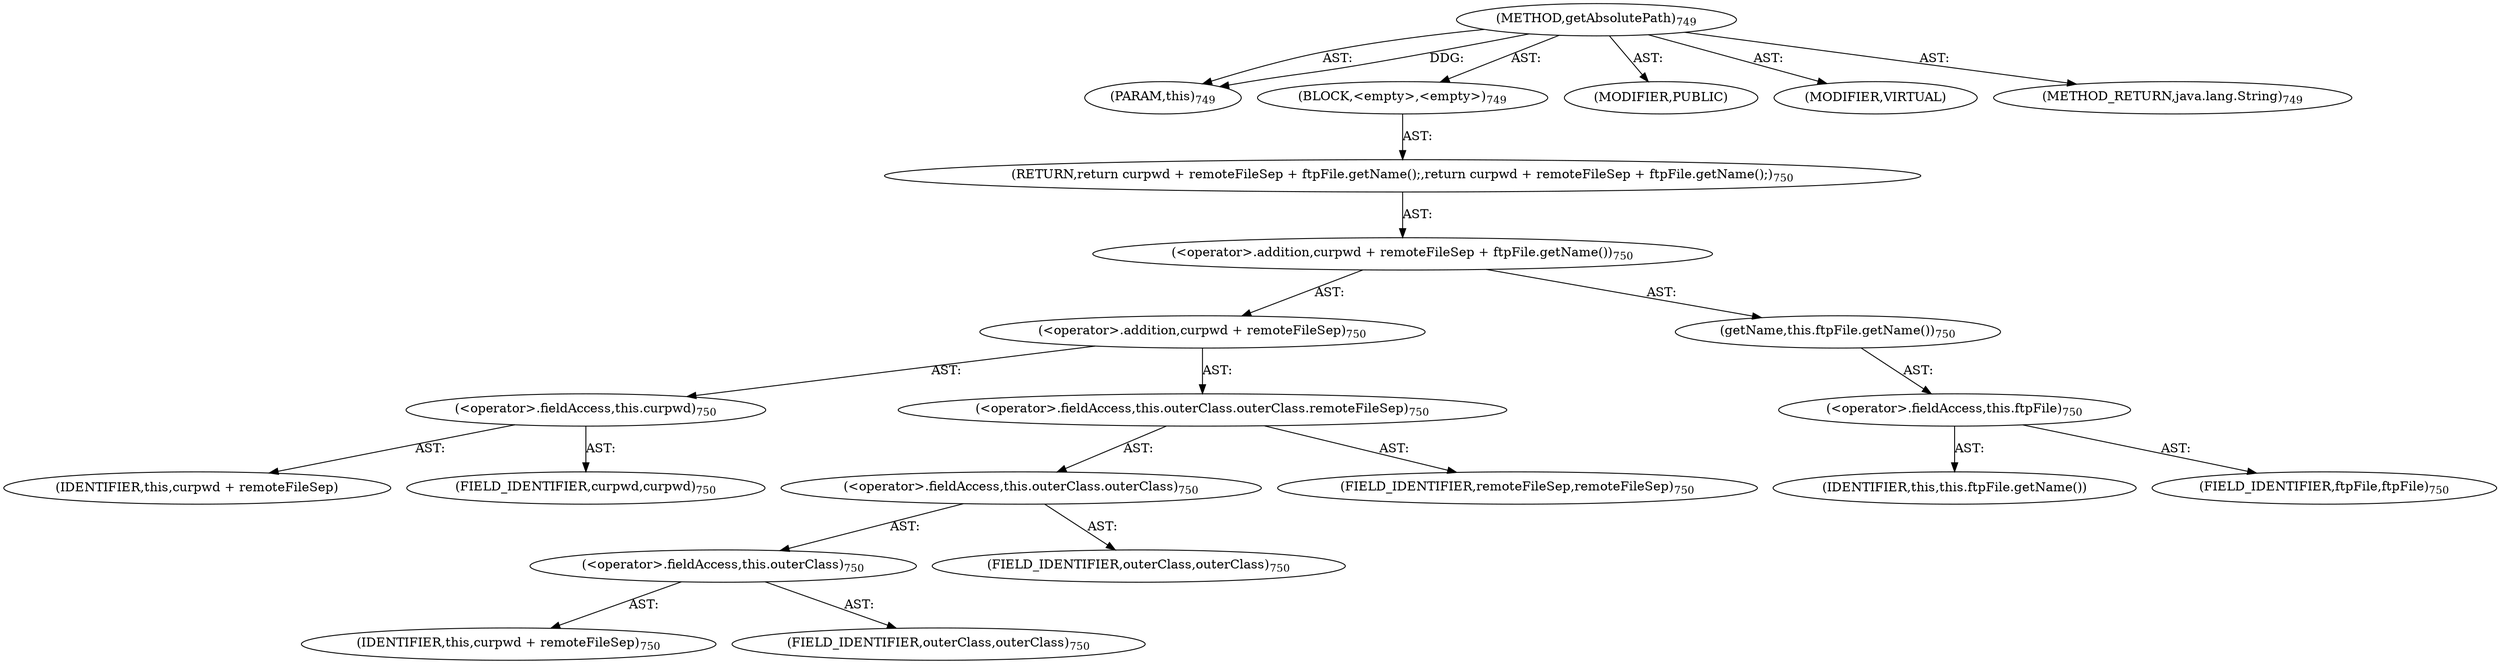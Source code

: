 digraph "getAbsolutePath" {  
"111669149714" [label = <(METHOD,getAbsolutePath)<SUB>749</SUB>> ]
"115964117083" [label = <(PARAM,this)<SUB>749</SUB>> ]
"25769803913" [label = <(BLOCK,&lt;empty&gt;,&lt;empty&gt;)<SUB>749</SUB>> ]
"146028888083" [label = <(RETURN,return curpwd + remoteFileSep + ftpFile.getName();,return curpwd + remoteFileSep + ftpFile.getName();)<SUB>750</SUB>> ]
"30064771636" [label = <(&lt;operator&gt;.addition,curpwd + remoteFileSep + ftpFile.getName())<SUB>750</SUB>> ]
"30064771637" [label = <(&lt;operator&gt;.addition,curpwd + remoteFileSep)<SUB>750</SUB>> ]
"30064771638" [label = <(&lt;operator&gt;.fieldAccess,this.curpwd)<SUB>750</SUB>> ]
"68719477350" [label = <(IDENTIFIER,this,curpwd + remoteFileSep)> ]
"55834574961" [label = <(FIELD_IDENTIFIER,curpwd,curpwd)<SUB>750</SUB>> ]
"30064771639" [label = <(&lt;operator&gt;.fieldAccess,this.outerClass.outerClass.remoteFileSep)<SUB>750</SUB>> ]
"30064771640" [label = <(&lt;operator&gt;.fieldAccess,this.outerClass.outerClass)<SUB>750</SUB>> ]
"30064771641" [label = <(&lt;operator&gt;.fieldAccess,this.outerClass)<SUB>750</SUB>> ]
"68719477351" [label = <(IDENTIFIER,this,curpwd + remoteFileSep)<SUB>750</SUB>> ]
"55834574962" [label = <(FIELD_IDENTIFIER,outerClass,outerClass)<SUB>750</SUB>> ]
"55834574963" [label = <(FIELD_IDENTIFIER,outerClass,outerClass)<SUB>750</SUB>> ]
"55834574964" [label = <(FIELD_IDENTIFIER,remoteFileSep,remoteFileSep)<SUB>750</SUB>> ]
"30064771642" [label = <(getName,this.ftpFile.getName())<SUB>750</SUB>> ]
"30064771643" [label = <(&lt;operator&gt;.fieldAccess,this.ftpFile)<SUB>750</SUB>> ]
"68719477352" [label = <(IDENTIFIER,this,this.ftpFile.getName())> ]
"55834574965" [label = <(FIELD_IDENTIFIER,ftpFile,ftpFile)<SUB>750</SUB>> ]
"133143986273" [label = <(MODIFIER,PUBLIC)> ]
"133143986274" [label = <(MODIFIER,VIRTUAL)> ]
"128849018898" [label = <(METHOD_RETURN,java.lang.String)<SUB>749</SUB>> ]
  "111669149714" -> "115964117083"  [ label = "AST: "] 
  "111669149714" -> "25769803913"  [ label = "AST: "] 
  "111669149714" -> "133143986273"  [ label = "AST: "] 
  "111669149714" -> "133143986274"  [ label = "AST: "] 
  "111669149714" -> "128849018898"  [ label = "AST: "] 
  "25769803913" -> "146028888083"  [ label = "AST: "] 
  "146028888083" -> "30064771636"  [ label = "AST: "] 
  "30064771636" -> "30064771637"  [ label = "AST: "] 
  "30064771636" -> "30064771642"  [ label = "AST: "] 
  "30064771637" -> "30064771638"  [ label = "AST: "] 
  "30064771637" -> "30064771639"  [ label = "AST: "] 
  "30064771638" -> "68719477350"  [ label = "AST: "] 
  "30064771638" -> "55834574961"  [ label = "AST: "] 
  "30064771639" -> "30064771640"  [ label = "AST: "] 
  "30064771639" -> "55834574964"  [ label = "AST: "] 
  "30064771640" -> "30064771641"  [ label = "AST: "] 
  "30064771640" -> "55834574963"  [ label = "AST: "] 
  "30064771641" -> "68719477351"  [ label = "AST: "] 
  "30064771641" -> "55834574962"  [ label = "AST: "] 
  "30064771642" -> "30064771643"  [ label = "AST: "] 
  "30064771643" -> "68719477352"  [ label = "AST: "] 
  "30064771643" -> "55834574965"  [ label = "AST: "] 
  "111669149714" -> "115964117083"  [ label = "DDG: "] 
}
